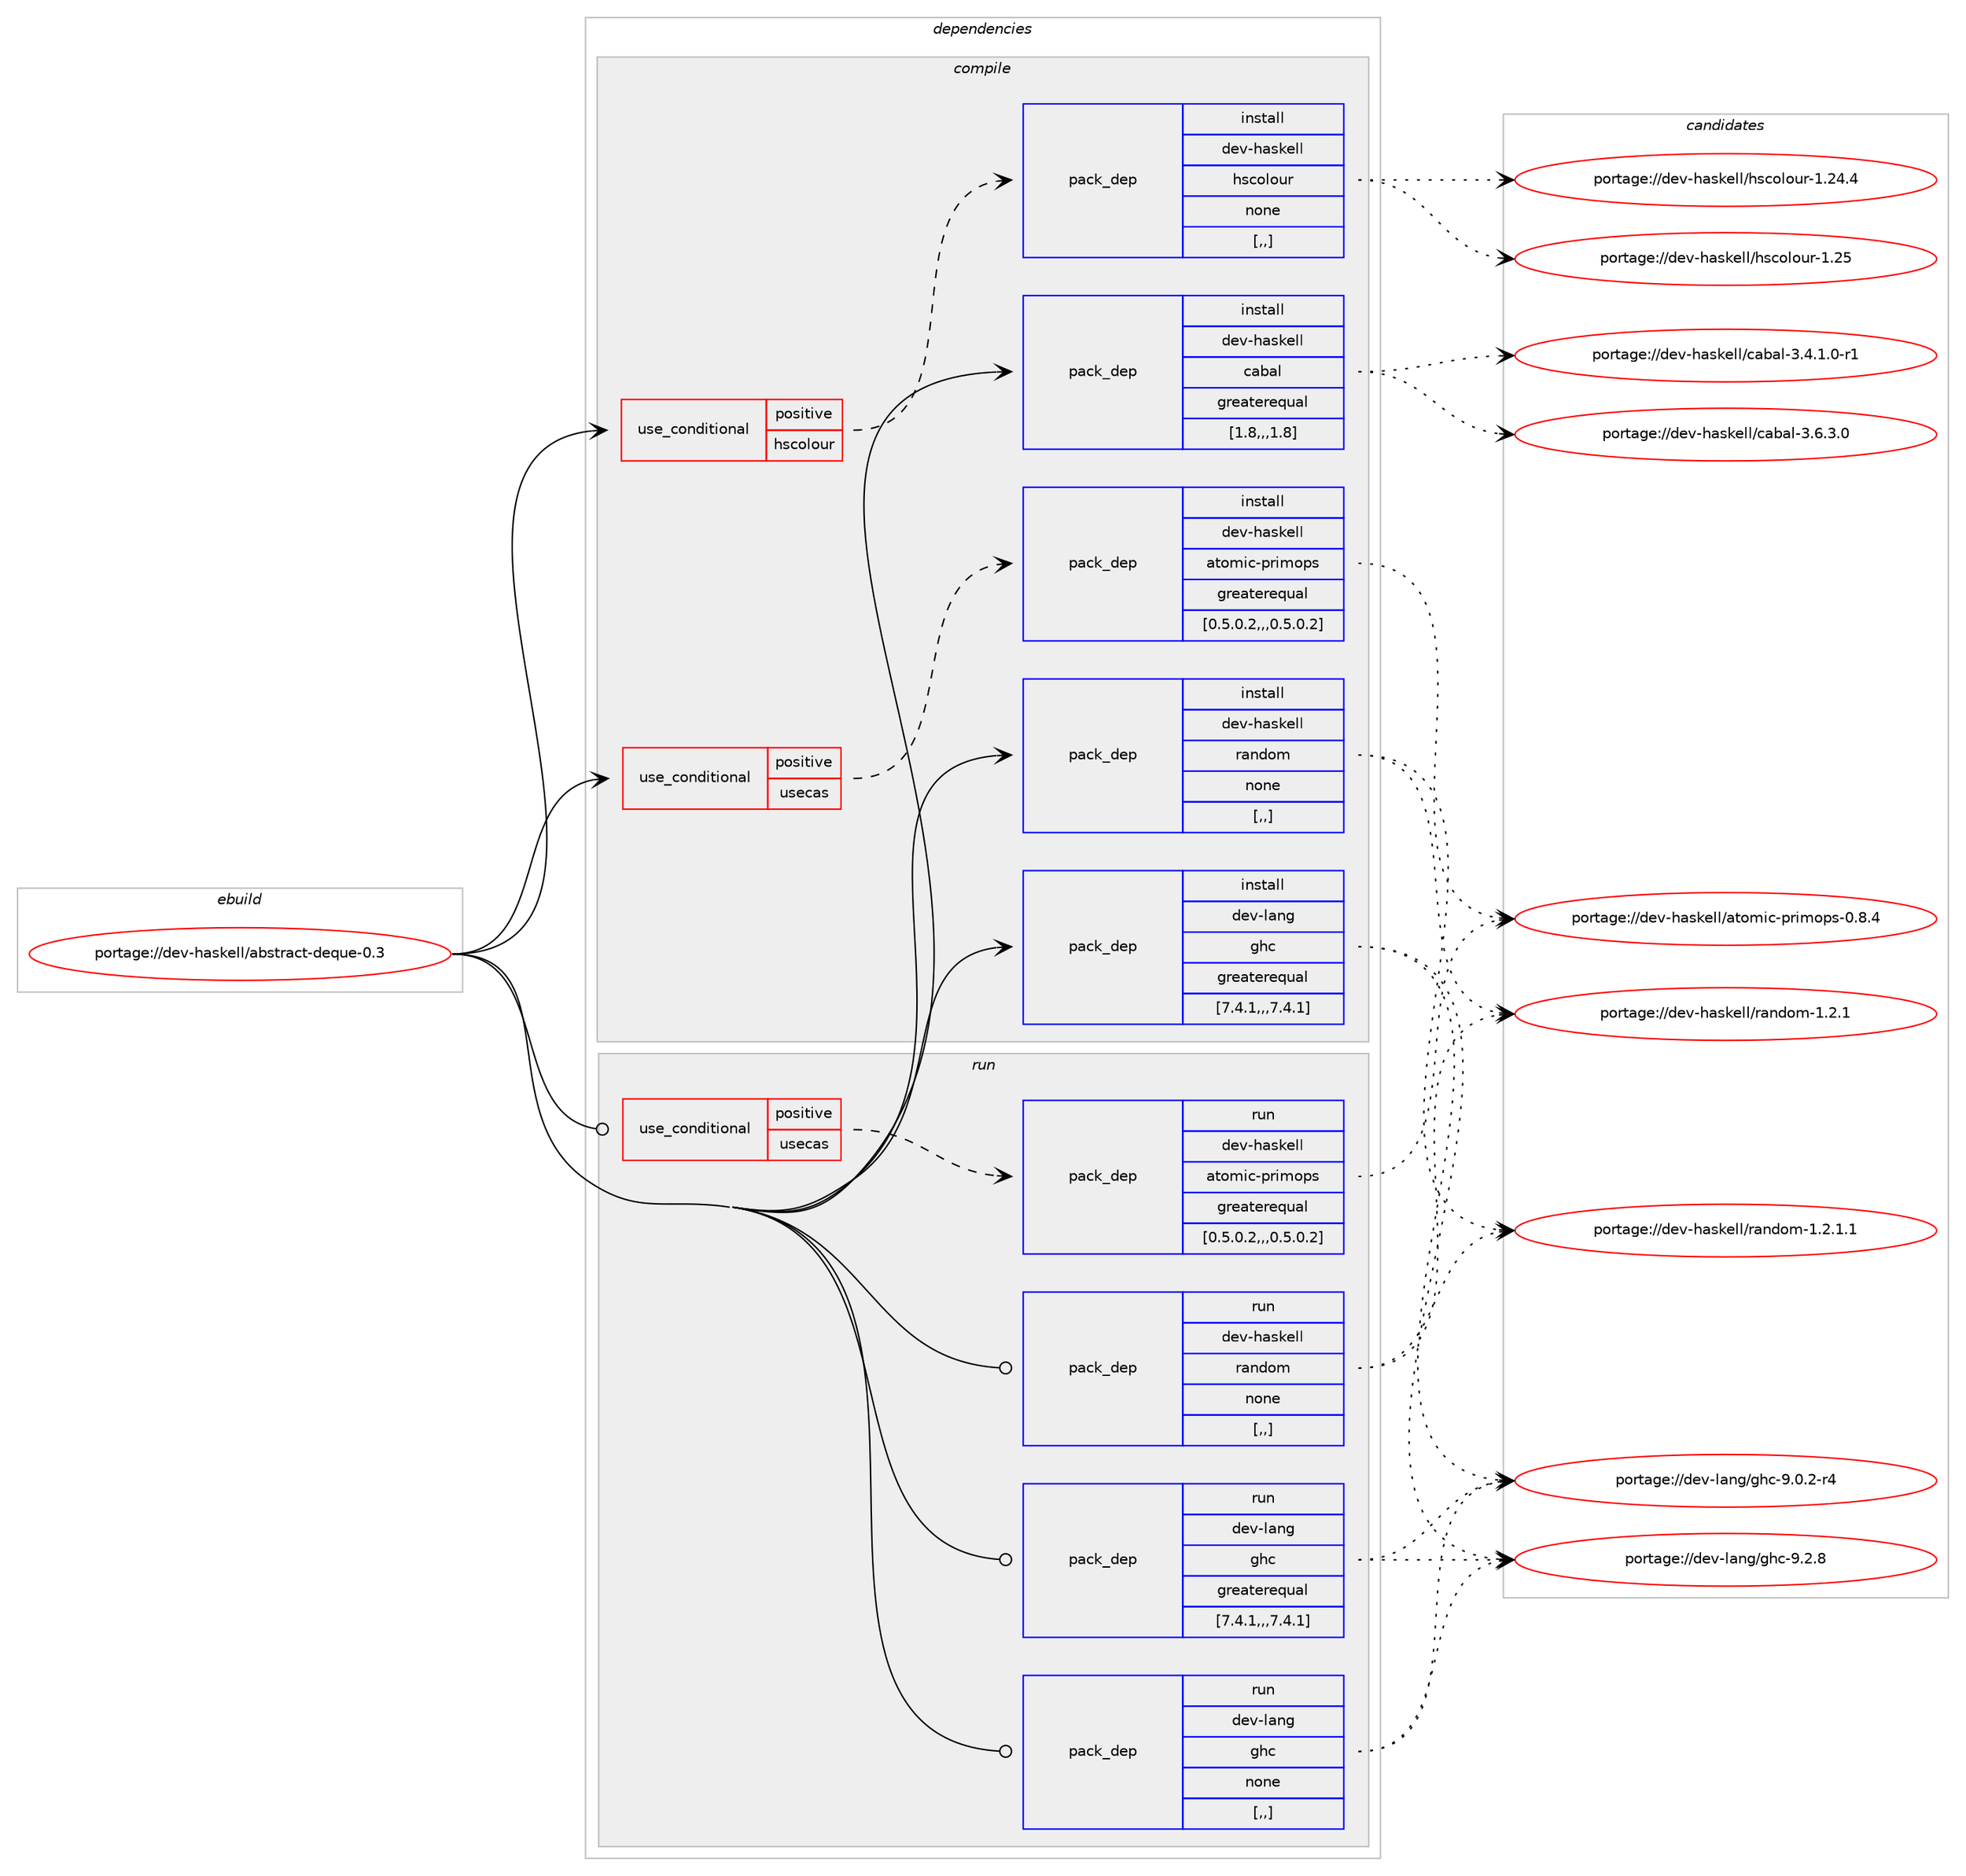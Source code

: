 digraph prolog {

# *************
# Graph options
# *************

newrank=true;
concentrate=true;
compound=true;
graph [rankdir=LR,fontname=Helvetica,fontsize=10,ranksep=1.5];#, ranksep=2.5, nodesep=0.2];
edge  [arrowhead=vee];
node  [fontname=Helvetica,fontsize=10];

# **********
# The ebuild
# **********

subgraph cluster_leftcol {
color=gray;
label=<<i>ebuild</i>>;
id [label="portage://dev-haskell/abstract-deque-0.3", color=red, width=4, href="../dev-haskell/abstract-deque-0.3.svg"];
}

# ****************
# The dependencies
# ****************

subgraph cluster_midcol {
color=gray;
label=<<i>dependencies</i>>;
subgraph cluster_compile {
fillcolor="#eeeeee";
style=filled;
label=<<i>compile</i>>;
subgraph cond20114 {
dependency76055 [label=<<TABLE BORDER="0" CELLBORDER="1" CELLSPACING="0" CELLPADDING="4"><TR><TD ROWSPAN="3" CELLPADDING="10">use_conditional</TD></TR><TR><TD>positive</TD></TR><TR><TD>hscolour</TD></TR></TABLE>>, shape=none, color=red];
subgraph pack54985 {
dependency76056 [label=<<TABLE BORDER="0" CELLBORDER="1" CELLSPACING="0" CELLPADDING="4" WIDTH="220"><TR><TD ROWSPAN="6" CELLPADDING="30">pack_dep</TD></TR><TR><TD WIDTH="110">install</TD></TR><TR><TD>dev-haskell</TD></TR><TR><TD>hscolour</TD></TR><TR><TD>none</TD></TR><TR><TD>[,,]</TD></TR></TABLE>>, shape=none, color=blue];
}
dependency76055:e -> dependency76056:w [weight=20,style="dashed",arrowhead="vee"];
}
id:e -> dependency76055:w [weight=20,style="solid",arrowhead="vee"];
subgraph cond20115 {
dependency76057 [label=<<TABLE BORDER="0" CELLBORDER="1" CELLSPACING="0" CELLPADDING="4"><TR><TD ROWSPAN="3" CELLPADDING="10">use_conditional</TD></TR><TR><TD>positive</TD></TR><TR><TD>usecas</TD></TR></TABLE>>, shape=none, color=red];
subgraph pack54986 {
dependency76058 [label=<<TABLE BORDER="0" CELLBORDER="1" CELLSPACING="0" CELLPADDING="4" WIDTH="220"><TR><TD ROWSPAN="6" CELLPADDING="30">pack_dep</TD></TR><TR><TD WIDTH="110">install</TD></TR><TR><TD>dev-haskell</TD></TR><TR><TD>atomic-primops</TD></TR><TR><TD>greaterequal</TD></TR><TR><TD>[0.5.0.2,,,0.5.0.2]</TD></TR></TABLE>>, shape=none, color=blue];
}
dependency76057:e -> dependency76058:w [weight=20,style="dashed",arrowhead="vee"];
}
id:e -> dependency76057:w [weight=20,style="solid",arrowhead="vee"];
subgraph pack54987 {
dependency76059 [label=<<TABLE BORDER="0" CELLBORDER="1" CELLSPACING="0" CELLPADDING="4" WIDTH="220"><TR><TD ROWSPAN="6" CELLPADDING="30">pack_dep</TD></TR><TR><TD WIDTH="110">install</TD></TR><TR><TD>dev-haskell</TD></TR><TR><TD>cabal</TD></TR><TR><TD>greaterequal</TD></TR><TR><TD>[1.8,,,1.8]</TD></TR></TABLE>>, shape=none, color=blue];
}
id:e -> dependency76059:w [weight=20,style="solid",arrowhead="vee"];
subgraph pack54988 {
dependency76060 [label=<<TABLE BORDER="0" CELLBORDER="1" CELLSPACING="0" CELLPADDING="4" WIDTH="220"><TR><TD ROWSPAN="6" CELLPADDING="30">pack_dep</TD></TR><TR><TD WIDTH="110">install</TD></TR><TR><TD>dev-haskell</TD></TR><TR><TD>random</TD></TR><TR><TD>none</TD></TR><TR><TD>[,,]</TD></TR></TABLE>>, shape=none, color=blue];
}
id:e -> dependency76060:w [weight=20,style="solid",arrowhead="vee"];
subgraph pack54989 {
dependency76061 [label=<<TABLE BORDER="0" CELLBORDER="1" CELLSPACING="0" CELLPADDING="4" WIDTH="220"><TR><TD ROWSPAN="6" CELLPADDING="30">pack_dep</TD></TR><TR><TD WIDTH="110">install</TD></TR><TR><TD>dev-lang</TD></TR><TR><TD>ghc</TD></TR><TR><TD>greaterequal</TD></TR><TR><TD>[7.4.1,,,7.4.1]</TD></TR></TABLE>>, shape=none, color=blue];
}
id:e -> dependency76061:w [weight=20,style="solid",arrowhead="vee"];
}
subgraph cluster_compileandrun {
fillcolor="#eeeeee";
style=filled;
label=<<i>compile and run</i>>;
}
subgraph cluster_run {
fillcolor="#eeeeee";
style=filled;
label=<<i>run</i>>;
subgraph cond20116 {
dependency76062 [label=<<TABLE BORDER="0" CELLBORDER="1" CELLSPACING="0" CELLPADDING="4"><TR><TD ROWSPAN="3" CELLPADDING="10">use_conditional</TD></TR><TR><TD>positive</TD></TR><TR><TD>usecas</TD></TR></TABLE>>, shape=none, color=red];
subgraph pack54990 {
dependency76063 [label=<<TABLE BORDER="0" CELLBORDER="1" CELLSPACING="0" CELLPADDING="4" WIDTH="220"><TR><TD ROWSPAN="6" CELLPADDING="30">pack_dep</TD></TR><TR><TD WIDTH="110">run</TD></TR><TR><TD>dev-haskell</TD></TR><TR><TD>atomic-primops</TD></TR><TR><TD>greaterequal</TD></TR><TR><TD>[0.5.0.2,,,0.5.0.2]</TD></TR></TABLE>>, shape=none, color=blue];
}
dependency76062:e -> dependency76063:w [weight=20,style="dashed",arrowhead="vee"];
}
id:e -> dependency76062:w [weight=20,style="solid",arrowhead="odot"];
subgraph pack54991 {
dependency76064 [label=<<TABLE BORDER="0" CELLBORDER="1" CELLSPACING="0" CELLPADDING="4" WIDTH="220"><TR><TD ROWSPAN="6" CELLPADDING="30">pack_dep</TD></TR><TR><TD WIDTH="110">run</TD></TR><TR><TD>dev-haskell</TD></TR><TR><TD>random</TD></TR><TR><TD>none</TD></TR><TR><TD>[,,]</TD></TR></TABLE>>, shape=none, color=blue];
}
id:e -> dependency76064:w [weight=20,style="solid",arrowhead="odot"];
subgraph pack54992 {
dependency76065 [label=<<TABLE BORDER="0" CELLBORDER="1" CELLSPACING="0" CELLPADDING="4" WIDTH="220"><TR><TD ROWSPAN="6" CELLPADDING="30">pack_dep</TD></TR><TR><TD WIDTH="110">run</TD></TR><TR><TD>dev-lang</TD></TR><TR><TD>ghc</TD></TR><TR><TD>greaterequal</TD></TR><TR><TD>[7.4.1,,,7.4.1]</TD></TR></TABLE>>, shape=none, color=blue];
}
id:e -> dependency76065:w [weight=20,style="solid",arrowhead="odot"];
subgraph pack54993 {
dependency76066 [label=<<TABLE BORDER="0" CELLBORDER="1" CELLSPACING="0" CELLPADDING="4" WIDTH="220"><TR><TD ROWSPAN="6" CELLPADDING="30">pack_dep</TD></TR><TR><TD WIDTH="110">run</TD></TR><TR><TD>dev-lang</TD></TR><TR><TD>ghc</TD></TR><TR><TD>none</TD></TR><TR><TD>[,,]</TD></TR></TABLE>>, shape=none, color=blue];
}
id:e -> dependency76066:w [weight=20,style="solid",arrowhead="odot"];
}
}

# **************
# The candidates
# **************

subgraph cluster_choices {
rank=same;
color=gray;
label=<<i>candidates</i>>;

subgraph choice54985 {
color=black;
nodesep=1;
choice100101118451049711510710110810847104115991111081111171144549465053 [label="portage://dev-haskell/hscolour-1.25", color=red, width=4,href="../dev-haskell/hscolour-1.25.svg"];
choice1001011184510497115107101108108471041159911110811111711445494650524652 [label="portage://dev-haskell/hscolour-1.24.4", color=red, width=4,href="../dev-haskell/hscolour-1.24.4.svg"];
dependency76056:e -> choice100101118451049711510710110810847104115991111081111171144549465053:w [style=dotted,weight="100"];
dependency76056:e -> choice1001011184510497115107101108108471041159911110811111711445494650524652:w [style=dotted,weight="100"];
}
subgraph choice54986 {
color=black;
nodesep=1;
choice100101118451049711510710110810847971161111091059945112114105109111112115454846564652 [label="portage://dev-haskell/atomic-primops-0.8.4", color=red, width=4,href="../dev-haskell/atomic-primops-0.8.4.svg"];
dependency76058:e -> choice100101118451049711510710110810847971161111091059945112114105109111112115454846564652:w [style=dotted,weight="100"];
}
subgraph choice54987 {
color=black;
nodesep=1;
choice100101118451049711510710110810847999798971084551465446514648 [label="portage://dev-haskell/cabal-3.6.3.0", color=red, width=4,href="../dev-haskell/cabal-3.6.3.0.svg"];
choice1001011184510497115107101108108479997989710845514652464946484511449 [label="portage://dev-haskell/cabal-3.4.1.0-r1", color=red, width=4,href="../dev-haskell/cabal-3.4.1.0-r1.svg"];
dependency76059:e -> choice100101118451049711510710110810847999798971084551465446514648:w [style=dotted,weight="100"];
dependency76059:e -> choice1001011184510497115107101108108479997989710845514652464946484511449:w [style=dotted,weight="100"];
}
subgraph choice54988 {
color=black;
nodesep=1;
choice100101118451049711510710110810847114971101001111094549465046494649 [label="portage://dev-haskell/random-1.2.1.1", color=red, width=4,href="../dev-haskell/random-1.2.1.1.svg"];
choice10010111845104971151071011081084711497110100111109454946504649 [label="portage://dev-haskell/random-1.2.1", color=red, width=4,href="../dev-haskell/random-1.2.1.svg"];
dependency76060:e -> choice100101118451049711510710110810847114971101001111094549465046494649:w [style=dotted,weight="100"];
dependency76060:e -> choice10010111845104971151071011081084711497110100111109454946504649:w [style=dotted,weight="100"];
}
subgraph choice54989 {
color=black;
nodesep=1;
choice10010111845108971101034710310499455746504656 [label="portage://dev-lang/ghc-9.2.8", color=red, width=4,href="../dev-lang/ghc-9.2.8.svg"];
choice100101118451089711010347103104994557464846504511452 [label="portage://dev-lang/ghc-9.0.2-r4", color=red, width=4,href="../dev-lang/ghc-9.0.2-r4.svg"];
dependency76061:e -> choice10010111845108971101034710310499455746504656:w [style=dotted,weight="100"];
dependency76061:e -> choice100101118451089711010347103104994557464846504511452:w [style=dotted,weight="100"];
}
subgraph choice54990 {
color=black;
nodesep=1;
choice100101118451049711510710110810847971161111091059945112114105109111112115454846564652 [label="portage://dev-haskell/atomic-primops-0.8.4", color=red, width=4,href="../dev-haskell/atomic-primops-0.8.4.svg"];
dependency76063:e -> choice100101118451049711510710110810847971161111091059945112114105109111112115454846564652:w [style=dotted,weight="100"];
}
subgraph choice54991 {
color=black;
nodesep=1;
choice100101118451049711510710110810847114971101001111094549465046494649 [label="portage://dev-haskell/random-1.2.1.1", color=red, width=4,href="../dev-haskell/random-1.2.1.1.svg"];
choice10010111845104971151071011081084711497110100111109454946504649 [label="portage://dev-haskell/random-1.2.1", color=red, width=4,href="../dev-haskell/random-1.2.1.svg"];
dependency76064:e -> choice100101118451049711510710110810847114971101001111094549465046494649:w [style=dotted,weight="100"];
dependency76064:e -> choice10010111845104971151071011081084711497110100111109454946504649:w [style=dotted,weight="100"];
}
subgraph choice54992 {
color=black;
nodesep=1;
choice10010111845108971101034710310499455746504656 [label="portage://dev-lang/ghc-9.2.8", color=red, width=4,href="../dev-lang/ghc-9.2.8.svg"];
choice100101118451089711010347103104994557464846504511452 [label="portage://dev-lang/ghc-9.0.2-r4", color=red, width=4,href="../dev-lang/ghc-9.0.2-r4.svg"];
dependency76065:e -> choice10010111845108971101034710310499455746504656:w [style=dotted,weight="100"];
dependency76065:e -> choice100101118451089711010347103104994557464846504511452:w [style=dotted,weight="100"];
}
subgraph choice54993 {
color=black;
nodesep=1;
choice10010111845108971101034710310499455746504656 [label="portage://dev-lang/ghc-9.2.8", color=red, width=4,href="../dev-lang/ghc-9.2.8.svg"];
choice100101118451089711010347103104994557464846504511452 [label="portage://dev-lang/ghc-9.0.2-r4", color=red, width=4,href="../dev-lang/ghc-9.0.2-r4.svg"];
dependency76066:e -> choice10010111845108971101034710310499455746504656:w [style=dotted,weight="100"];
dependency76066:e -> choice100101118451089711010347103104994557464846504511452:w [style=dotted,weight="100"];
}
}

}

